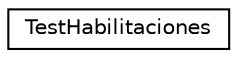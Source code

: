 digraph "Graphical Class Hierarchy"
{
 // INTERACTIVE_SVG=YES
 // LATEX_PDF_SIZE
  edge [fontname="Helvetica",fontsize="10",labelfontname="Helvetica",labelfontsize="10"];
  node [fontname="Helvetica",fontsize="10",shape=record];
  rankdir="LR";
  Node0 [label="TestHabilitaciones",height=0.2,width=0.4,color="black", fillcolor="white", style="filled",URL="$classTestHabilitaciones.html",tooltip=" "];
}
